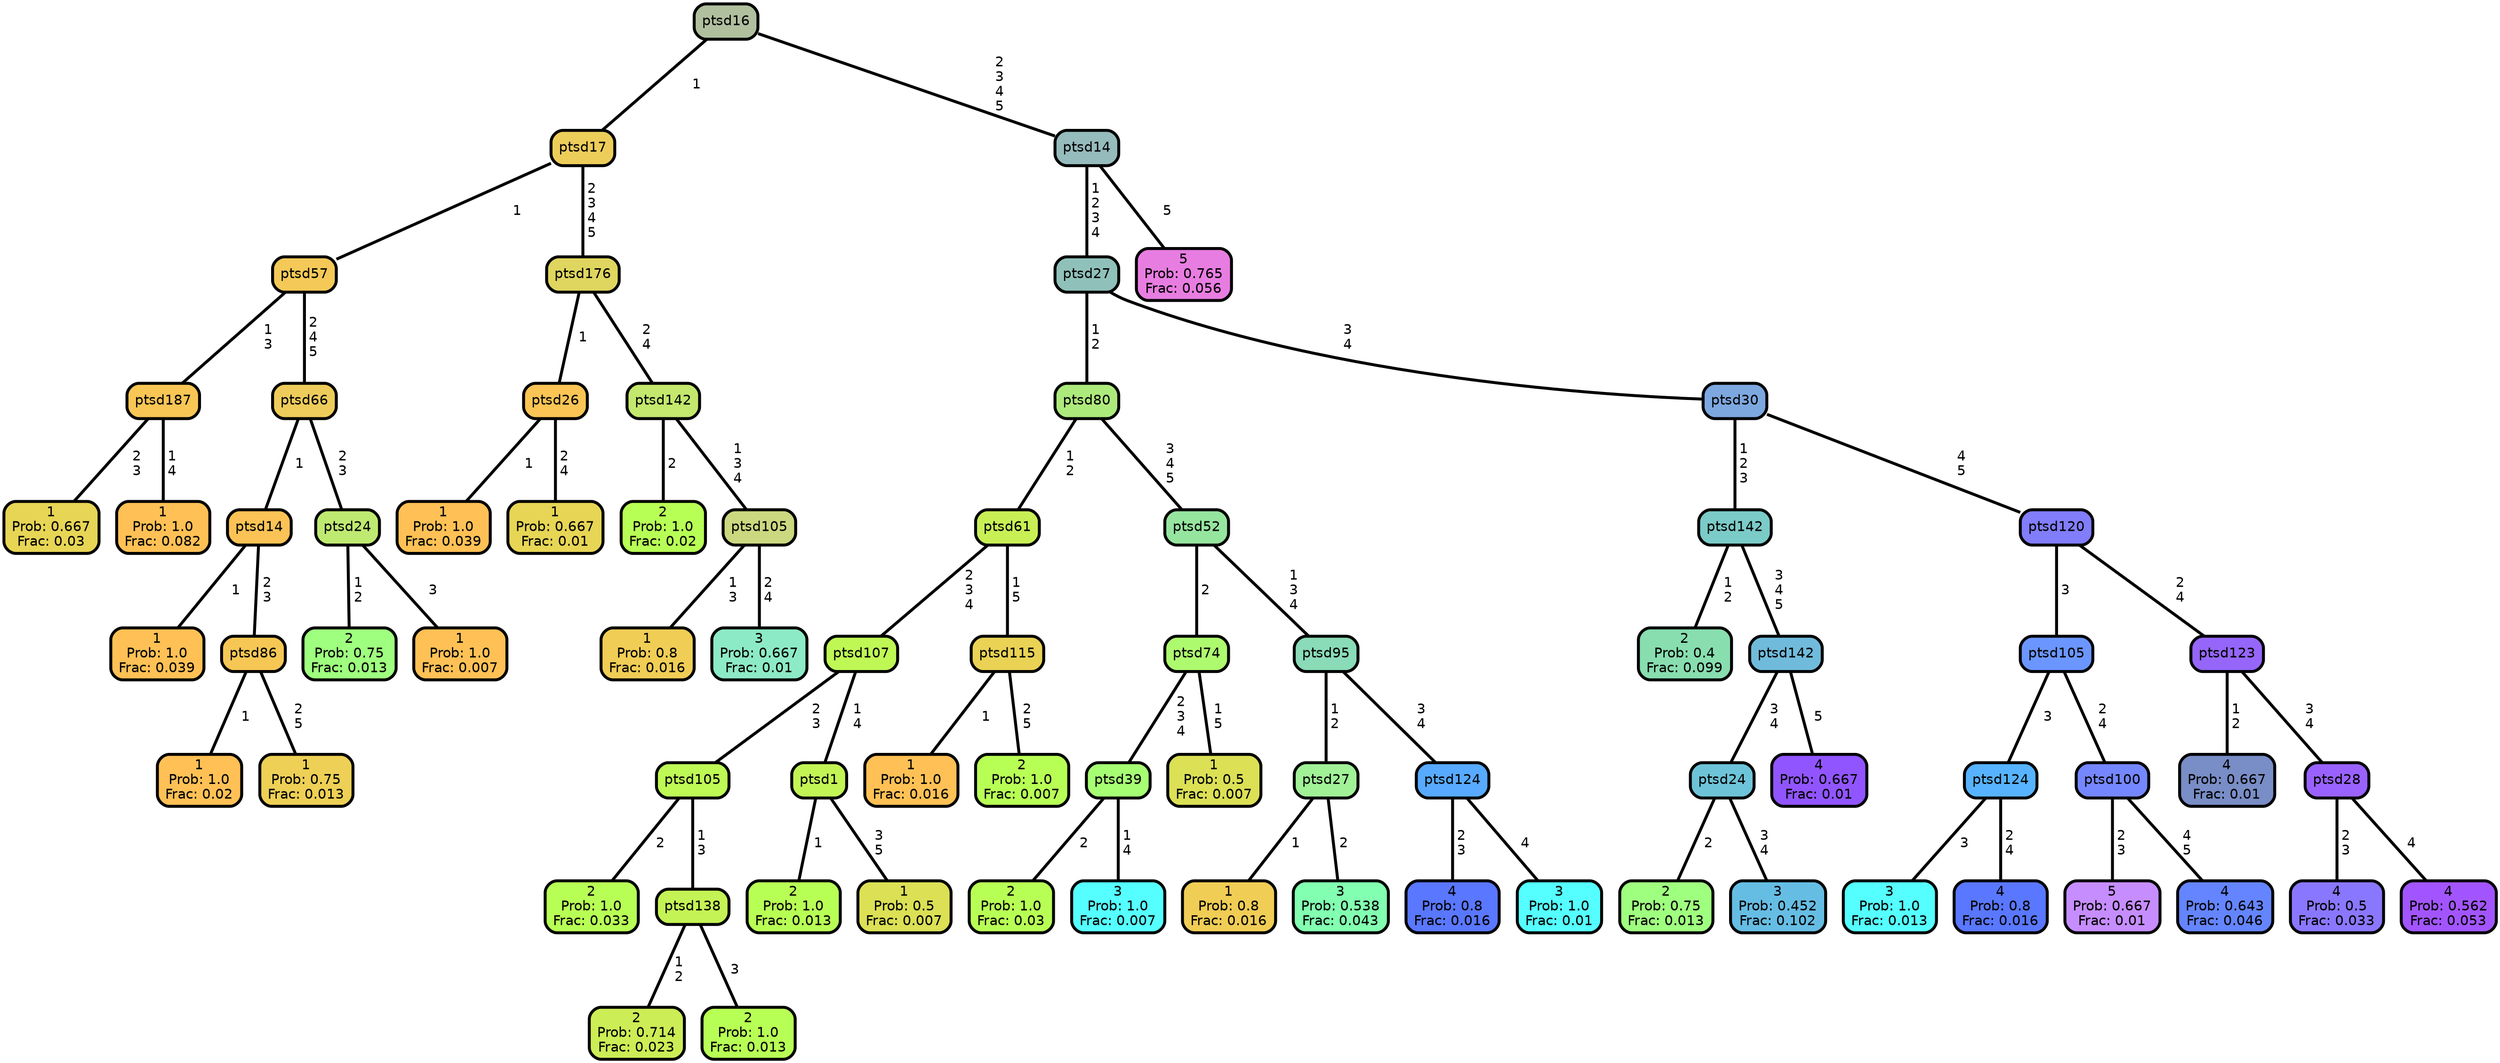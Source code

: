 graph Tree {
node [shape=box, style="filled, rounded",color="black",penwidth="3",fontcolor="black",                 fontname=helvetica] ;
graph [ranksep="0 equally", splines=straight,                 bgcolor=transparent, dpi=200] ;
edge [fontname=helvetica, color=black] ;
0 [label="1
Prob: 0.667
Frac: 0.03", fillcolor="#e7d555"] ;
1 [label="ptsd187", fillcolor="#f8c655"] ;
2 [label="1
Prob: 1.0
Frac: 0.082", fillcolor="#ffc155"] ;
3 [label="ptsd57", fillcolor="#f4c957"] ;
4 [label="1
Prob: 1.0
Frac: 0.039", fillcolor="#ffc155"] ;
5 [label="ptsd14", fillcolor="#fbc355"] ;
6 [label="1
Prob: 1.0
Frac: 0.02", fillcolor="#ffc155"] ;
7 [label="ptsd86", fillcolor="#f7c755"] ;
8 [label="1
Prob: 0.75
Frac: 0.013", fillcolor="#edd055"] ;
9 [label="ptsd66", fillcolor="#eecc5b"] ;
10 [label="2
Prob: 0.75
Frac: 0.013", fillcolor="#9fff7f"] ;
11 [label="ptsd24", fillcolor="#bfea71"] ;
12 [label="1
Prob: 1.0
Frac: 0.007", fillcolor="#ffc155"] ;
13 [label="ptsd17", fillcolor="#edcd5a"] ;
14 [label="1
Prob: 1.0
Frac: 0.039", fillcolor="#ffc155"] ;
15 [label="ptsd26", fillcolor="#fac555"] ;
16 [label="1
Prob: 0.667
Frac: 0.01", fillcolor="#e7d555"] ;
17 [label="ptsd176", fillcolor="#dfd660"] ;
18 [label="2
Prob: 1.0
Frac: 0.02", fillcolor="#b8ff55"] ;
19 [label="ptsd142", fillcolor="#c3e86d"] ;
20 [label="1
Prob: 0.8
Frac: 0.016", fillcolor="#f0cd55"] ;
21 [label="ptsd105", fillcolor="#cbd87f"] ;
22 [label="3
Prob: 0.667
Frac: 0.01", fillcolor="#8deac6"] ;
23 [label="ptsd16", fillcolor="#b0c09f"] ;
24 [label="2
Prob: 1.0
Frac: 0.033", fillcolor="#b8ff55"] ;
25 [label="ptsd105", fillcolor="#bef955"] ;
26 [label="2
Prob: 0.714
Frac: 0.023", fillcolor="#cced55"] ;
27 [label="ptsd138", fillcolor="#c4f355"] ;
28 [label="2
Prob: 1.0
Frac: 0.013", fillcolor="#b8ff55"] ;
29 [label="ptsd107", fillcolor="#bff855"] ;
30 [label="2
Prob: 1.0
Frac: 0.013", fillcolor="#b8ff55"] ;
31 [label="ptsd1", fillcolor="#c3f455"] ;
32 [label="1
Prob: 0.5
Frac: 0.007", fillcolor="#dbe055"] ;
33 [label="ptsd61", fillcolor="#c8f055"] ;
34 [label="1
Prob: 1.0
Frac: 0.016", fillcolor="#ffc155"] ;
35 [label="ptsd115", fillcolor="#ead255"] ;
36 [label="2
Prob: 1.0
Frac: 0.007", fillcolor="#b8ff55"] ;
37 [label="ptsd80", fillcolor="#adea7c"] ;
38 [label="2
Prob: 1.0
Frac: 0.03", fillcolor="#b8ff55"] ;
39 [label="ptsd39", fillcolor="#a6ff73"] ;
40 [label="3
Prob: 1.0
Frac: 0.007", fillcolor="#55ffff"] ;
41 [label="ptsd74", fillcolor="#aefa6f"] ;
42 [label="1
Prob: 0.5
Frac: 0.007", fillcolor="#dbe055"] ;
43 [label="ptsd52", fillcolor="#96e59f"] ;
44 [label="1
Prob: 0.8
Frac: 0.016", fillcolor="#f0cd55"] ;
45 [label="ptsd27", fillcolor="#a1f197"] ;
46 [label="3
Prob: 0.538
Frac: 0.043", fillcolor="#82ffb0"] ;
47 [label="ptsd95", fillcolor="#8adbb7"] ;
48 [label="4
Prob: 0.8
Frac: 0.016", fillcolor="#5977ff"] ;
49 [label="ptsd124", fillcolor="#57aaff"] ;
50 [label="3
Prob: 1.0
Frac: 0.01", fillcolor="#55ffff"] ;
51 [label="ptsd27", fillcolor="#8fc1ba"] ;
52 [label="2
Prob: 0.4
Frac: 0.099", fillcolor="#88deaf"] ;
53 [label="ptsd142", fillcolor="#7bcbc8"] ;
54 [label="2
Prob: 0.75
Frac: 0.013", fillcolor="#9fff7f"] ;
55 [label="ptsd24", fillcolor="#6dc4d8"] ;
56 [label="3
Prob: 0.452
Frac: 0.102", fillcolor="#66bde3"] ;
57 [label="ptsd142", fillcolor="#70bbdb"] ;
58 [label="4
Prob: 0.667
Frac: 0.01", fillcolor="#9155ff"] ;
59 [label="ptsd30", fillcolor="#7da8df"] ;
60 [label="3
Prob: 1.0
Frac: 0.013", fillcolor="#55ffff"] ;
61 [label="ptsd124", fillcolor="#57b3ff"] ;
62 [label="4
Prob: 0.8
Frac: 0.016", fillcolor="#5977ff"] ;
63 [label="ptsd105", fillcolor="#6b96ff"] ;
64 [label="5
Prob: 0.667
Frac: 0.01", fillcolor="#c68dff"] ;
65 [label="ptsd100", fillcolor="#7587ff"] ;
66 [label="4
Prob: 0.643
Frac: 0.046", fillcolor="#6485ff"] ;
67 [label="ptsd120", fillcolor="#817dfb"] ;
68 [label="4
Prob: 0.667
Frac: 0.01", fillcolor="#798dc6"] ;
69 [label="ptsd123", fillcolor="#9566f9"] ;
70 [label="4
Prob: 0.5
Frac: 0.033", fillcolor="#8a77ff"] ;
71 [label="ptsd28", fillcolor="#9962ff"] ;
72 [label="4
Prob: 0.562
Frac: 0.053", fillcolor="#a255ff"] ;
73 [label="ptsd14", fillcolor="#96bbbd"] ;
74 [label="5
Prob: 0.765
Frac: 0.056", fillcolor="#e87de1"] ;
1 -- 0 [label=" 2\n 3",penwidth=3] ;
1 -- 2 [label=" 1\n 4",penwidth=3] ;
3 -- 1 [label=" 1\n 3",penwidth=3] ;
3 -- 9 [label=" 2\n 4\n 5",penwidth=3] ;
5 -- 4 [label=" 1",penwidth=3] ;
5 -- 7 [label=" 2\n 3",penwidth=3] ;
7 -- 6 [label=" 1",penwidth=3] ;
7 -- 8 [label=" 2\n 5",penwidth=3] ;
9 -- 5 [label=" 1",penwidth=3] ;
9 -- 11 [label=" 2\n 3",penwidth=3] ;
11 -- 10 [label=" 1\n 2",penwidth=3] ;
11 -- 12 [label=" 3",penwidth=3] ;
13 -- 3 [label=" 1",penwidth=3] ;
13 -- 17 [label=" 2\n 3\n 4\n 5",penwidth=3] ;
15 -- 14 [label=" 1",penwidth=3] ;
15 -- 16 [label=" 2\n 4",penwidth=3] ;
17 -- 15 [label=" 1",penwidth=3] ;
17 -- 19 [label=" 2\n 4",penwidth=3] ;
19 -- 18 [label=" 2",penwidth=3] ;
19 -- 21 [label=" 1\n 3\n 4",penwidth=3] ;
21 -- 20 [label=" 1\n 3",penwidth=3] ;
21 -- 22 [label=" 2\n 4",penwidth=3] ;
23 -- 13 [label=" 1",penwidth=3] ;
23 -- 73 [label=" 2\n 3\n 4\n 5",penwidth=3] ;
25 -- 24 [label=" 2",penwidth=3] ;
25 -- 27 [label=" 1\n 3",penwidth=3] ;
27 -- 26 [label=" 1\n 2",penwidth=3] ;
27 -- 28 [label=" 3",penwidth=3] ;
29 -- 25 [label=" 2\n 3",penwidth=3] ;
29 -- 31 [label=" 1\n 4",penwidth=3] ;
31 -- 30 [label=" 1",penwidth=3] ;
31 -- 32 [label=" 3\n 5",penwidth=3] ;
33 -- 29 [label=" 2\n 3\n 4",penwidth=3] ;
33 -- 35 [label=" 1\n 5",penwidth=3] ;
35 -- 34 [label=" 1",penwidth=3] ;
35 -- 36 [label=" 2\n 5",penwidth=3] ;
37 -- 33 [label=" 1\n 2",penwidth=3] ;
37 -- 43 [label=" 3\n 4\n 5",penwidth=3] ;
39 -- 38 [label=" 2",penwidth=3] ;
39 -- 40 [label=" 1\n 4",penwidth=3] ;
41 -- 39 [label=" 2\n 3\n 4",penwidth=3] ;
41 -- 42 [label=" 1\n 5",penwidth=3] ;
43 -- 41 [label=" 2",penwidth=3] ;
43 -- 47 [label=" 1\n 3\n 4",penwidth=3] ;
45 -- 44 [label=" 1",penwidth=3] ;
45 -- 46 [label=" 2",penwidth=3] ;
47 -- 45 [label=" 1\n 2",penwidth=3] ;
47 -- 49 [label=" 3\n 4",penwidth=3] ;
49 -- 48 [label=" 2\n 3",penwidth=3] ;
49 -- 50 [label=" 4",penwidth=3] ;
51 -- 37 [label=" 1\n 2",penwidth=3] ;
51 -- 59 [label=" 3\n 4",penwidth=3] ;
53 -- 52 [label=" 1\n 2",penwidth=3] ;
53 -- 57 [label=" 3\n 4\n 5",penwidth=3] ;
55 -- 54 [label=" 2",penwidth=3] ;
55 -- 56 [label=" 3\n 4",penwidth=3] ;
57 -- 55 [label=" 3\n 4",penwidth=3] ;
57 -- 58 [label=" 5",penwidth=3] ;
59 -- 53 [label=" 1\n 2\n 3",penwidth=3] ;
59 -- 67 [label=" 4\n 5",penwidth=3] ;
61 -- 60 [label=" 3",penwidth=3] ;
61 -- 62 [label=" 2\n 4",penwidth=3] ;
63 -- 61 [label=" 3",penwidth=3] ;
63 -- 65 [label=" 2\n 4",penwidth=3] ;
65 -- 64 [label=" 2\n 3",penwidth=3] ;
65 -- 66 [label=" 4\n 5",penwidth=3] ;
67 -- 63 [label=" 3",penwidth=3] ;
67 -- 69 [label=" 2\n 4",penwidth=3] ;
69 -- 68 [label=" 1\n 2",penwidth=3] ;
69 -- 71 [label=" 3\n 4",penwidth=3] ;
71 -- 70 [label=" 2\n 3",penwidth=3] ;
71 -- 72 [label=" 4",penwidth=3] ;
73 -- 51 [label=" 1\n 2\n 3\n 4",penwidth=3] ;
73 -- 74 [label=" 5",penwidth=3] ;
{rank = same;}}